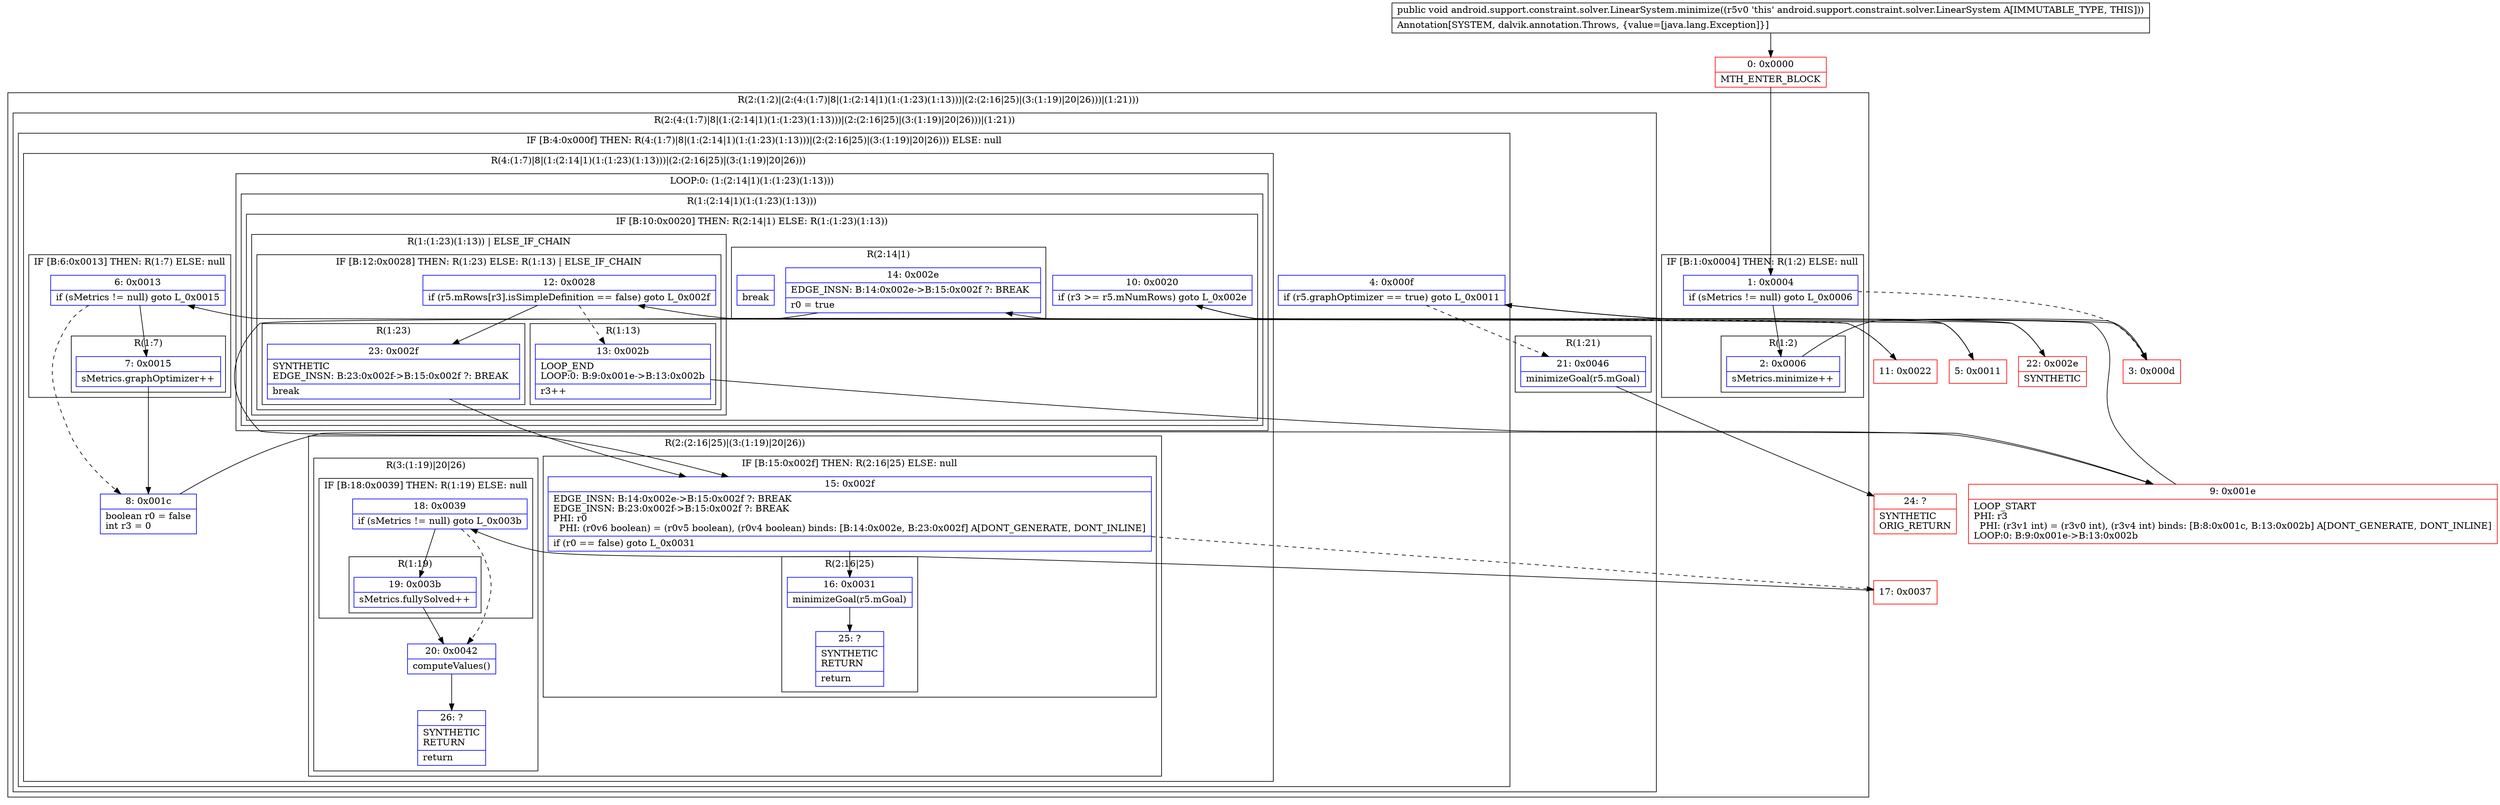 digraph "CFG forandroid.support.constraint.solver.LinearSystem.minimize()V" {
subgraph cluster_Region_2137206596 {
label = "R(2:(1:2)|(2:(4:(1:7)|8|(1:(2:14|1)(1:(1:23)(1:13)))|(2:(2:16|25)|(3:(1:19)|20|26)))|(1:21)))";
node [shape=record,color=blue];
subgraph cluster_IfRegion_994172529 {
label = "IF [B:1:0x0004] THEN: R(1:2) ELSE: null";
node [shape=record,color=blue];
Node_1 [shape=record,label="{1\:\ 0x0004|if (sMetrics != null) goto L_0x0006\l}"];
subgraph cluster_Region_11442716 {
label = "R(1:2)";
node [shape=record,color=blue];
Node_2 [shape=record,label="{2\:\ 0x0006|sMetrics.minimize++\l}"];
}
}
subgraph cluster_Region_2071323644 {
label = "R(2:(4:(1:7)|8|(1:(2:14|1)(1:(1:23)(1:13)))|(2:(2:16|25)|(3:(1:19)|20|26)))|(1:21))";
node [shape=record,color=blue];
subgraph cluster_IfRegion_495643353 {
label = "IF [B:4:0x000f] THEN: R(4:(1:7)|8|(1:(2:14|1)(1:(1:23)(1:13)))|(2:(2:16|25)|(3:(1:19)|20|26))) ELSE: null";
node [shape=record,color=blue];
Node_4 [shape=record,label="{4\:\ 0x000f|if (r5.graphOptimizer == true) goto L_0x0011\l}"];
subgraph cluster_Region_1880436788 {
label = "R(4:(1:7)|8|(1:(2:14|1)(1:(1:23)(1:13)))|(2:(2:16|25)|(3:(1:19)|20|26)))";
node [shape=record,color=blue];
subgraph cluster_IfRegion_671944015 {
label = "IF [B:6:0x0013] THEN: R(1:7) ELSE: null";
node [shape=record,color=blue];
Node_6 [shape=record,label="{6\:\ 0x0013|if (sMetrics != null) goto L_0x0015\l}"];
subgraph cluster_Region_1543965736 {
label = "R(1:7)";
node [shape=record,color=blue];
Node_7 [shape=record,label="{7\:\ 0x0015|sMetrics.graphOptimizer++\l}"];
}
}
Node_8 [shape=record,label="{8\:\ 0x001c|boolean r0 = false\lint r3 = 0\l}"];
subgraph cluster_LoopRegion_137981527 {
label = "LOOP:0: (1:(2:14|1)(1:(1:23)(1:13)))";
node [shape=record,color=blue];
subgraph cluster_Region_1118802347 {
label = "R(1:(2:14|1)(1:(1:23)(1:13)))";
node [shape=record,color=blue];
subgraph cluster_IfRegion_731707383 {
label = "IF [B:10:0x0020] THEN: R(2:14|1) ELSE: R(1:(1:23)(1:13))";
node [shape=record,color=blue];
Node_10 [shape=record,label="{10\:\ 0x0020|if (r3 \>= r5.mNumRows) goto L_0x002e\l}"];
subgraph cluster_Region_563621953 {
label = "R(2:14|1)";
node [shape=record,color=blue];
Node_14 [shape=record,label="{14\:\ 0x002e|EDGE_INSN: B:14:0x002e\-\>B:15:0x002f ?: BREAK  \l|r0 = true\l}"];
Node_InsnContainer_42503108 [shape=record,label="{|break\l}"];
}
subgraph cluster_Region_1720361457 {
label = "R(1:(1:23)(1:13)) | ELSE_IF_CHAIN\l";
node [shape=record,color=blue];
subgraph cluster_IfRegion_1265025277 {
label = "IF [B:12:0x0028] THEN: R(1:23) ELSE: R(1:13) | ELSE_IF_CHAIN\l";
node [shape=record,color=blue];
Node_12 [shape=record,label="{12\:\ 0x0028|if (r5.mRows[r3].isSimpleDefinition == false) goto L_0x002f\l}"];
subgraph cluster_Region_620900513 {
label = "R(1:23)";
node [shape=record,color=blue];
Node_23 [shape=record,label="{23\:\ 0x002f|SYNTHETIC\lEDGE_INSN: B:23:0x002f\-\>B:15:0x002f ?: BREAK  \l|break\l}"];
}
subgraph cluster_Region_1926364425 {
label = "R(1:13)";
node [shape=record,color=blue];
Node_13 [shape=record,label="{13\:\ 0x002b|LOOP_END\lLOOP:0: B:9:0x001e\-\>B:13:0x002b\l|r3++\l}"];
}
}
}
}
}
}
subgraph cluster_Region_455004003 {
label = "R(2:(2:16|25)|(3:(1:19)|20|26))";
node [shape=record,color=blue];
subgraph cluster_IfRegion_1881304207 {
label = "IF [B:15:0x002f] THEN: R(2:16|25) ELSE: null";
node [shape=record,color=blue];
Node_15 [shape=record,label="{15\:\ 0x002f|EDGE_INSN: B:14:0x002e\-\>B:15:0x002f ?: BREAK  \lEDGE_INSN: B:23:0x002f\-\>B:15:0x002f ?: BREAK  \lPHI: r0 \l  PHI: (r0v6 boolean) = (r0v5 boolean), (r0v4 boolean) binds: [B:14:0x002e, B:23:0x002f] A[DONT_GENERATE, DONT_INLINE]\l|if (r0 == false) goto L_0x0031\l}"];
subgraph cluster_Region_1569628527 {
label = "R(2:16|25)";
node [shape=record,color=blue];
Node_16 [shape=record,label="{16\:\ 0x0031|minimizeGoal(r5.mGoal)\l}"];
Node_25 [shape=record,label="{25\:\ ?|SYNTHETIC\lRETURN\l|return\l}"];
}
}
subgraph cluster_Region_1849169414 {
label = "R(3:(1:19)|20|26)";
node [shape=record,color=blue];
subgraph cluster_IfRegion_1510716504 {
label = "IF [B:18:0x0039] THEN: R(1:19) ELSE: null";
node [shape=record,color=blue];
Node_18 [shape=record,label="{18\:\ 0x0039|if (sMetrics != null) goto L_0x003b\l}"];
subgraph cluster_Region_922946989 {
label = "R(1:19)";
node [shape=record,color=blue];
Node_19 [shape=record,label="{19\:\ 0x003b|sMetrics.fullySolved++\l}"];
}
}
Node_20 [shape=record,label="{20\:\ 0x0042|computeValues()\l}"];
Node_26 [shape=record,label="{26\:\ ?|SYNTHETIC\lRETURN\l|return\l}"];
}
}
}
}
subgraph cluster_Region_523130875 {
label = "R(1:21)";
node [shape=record,color=blue];
Node_21 [shape=record,label="{21\:\ 0x0046|minimizeGoal(r5.mGoal)\l}"];
}
}
}
Node_0 [shape=record,color=red,label="{0\:\ 0x0000|MTH_ENTER_BLOCK\l}"];
Node_3 [shape=record,color=red,label="{3\:\ 0x000d}"];
Node_5 [shape=record,color=red,label="{5\:\ 0x0011}"];
Node_9 [shape=record,color=red,label="{9\:\ 0x001e|LOOP_START\lPHI: r3 \l  PHI: (r3v1 int) = (r3v0 int), (r3v4 int) binds: [B:8:0x001c, B:13:0x002b] A[DONT_GENERATE, DONT_INLINE]\lLOOP:0: B:9:0x001e\-\>B:13:0x002b\l}"];
Node_11 [shape=record,color=red,label="{11\:\ 0x0022}"];
Node_17 [shape=record,color=red,label="{17\:\ 0x0037}"];
Node_22 [shape=record,color=red,label="{22\:\ 0x002e|SYNTHETIC\l}"];
Node_24 [shape=record,color=red,label="{24\:\ ?|SYNTHETIC\lORIG_RETURN\l}"];
MethodNode[shape=record,label="{public void android.support.constraint.solver.LinearSystem.minimize((r5v0 'this' android.support.constraint.solver.LinearSystem A[IMMUTABLE_TYPE, THIS]))  | Annotation[SYSTEM, dalvik.annotation.Throws, \{value=[java.lang.Exception]\}]\l}"];
MethodNode -> Node_0;
Node_1 -> Node_2;
Node_1 -> Node_3[style=dashed];
Node_2 -> Node_3;
Node_4 -> Node_5;
Node_4 -> Node_21[style=dashed];
Node_6 -> Node_7;
Node_6 -> Node_8[style=dashed];
Node_7 -> Node_8;
Node_8 -> Node_9;
Node_10 -> Node_11[style=dashed];
Node_10 -> Node_22;
Node_14 -> Node_15;
Node_12 -> Node_13[style=dashed];
Node_12 -> Node_23;
Node_23 -> Node_15;
Node_13 -> Node_9;
Node_15 -> Node_16;
Node_15 -> Node_17[style=dashed];
Node_16 -> Node_25;
Node_18 -> Node_19;
Node_18 -> Node_20[style=dashed];
Node_19 -> Node_20;
Node_20 -> Node_26;
Node_21 -> Node_24;
Node_0 -> Node_1;
Node_3 -> Node_4;
Node_5 -> Node_6;
Node_9 -> Node_10;
Node_11 -> Node_12;
Node_17 -> Node_18;
Node_22 -> Node_14;
}

